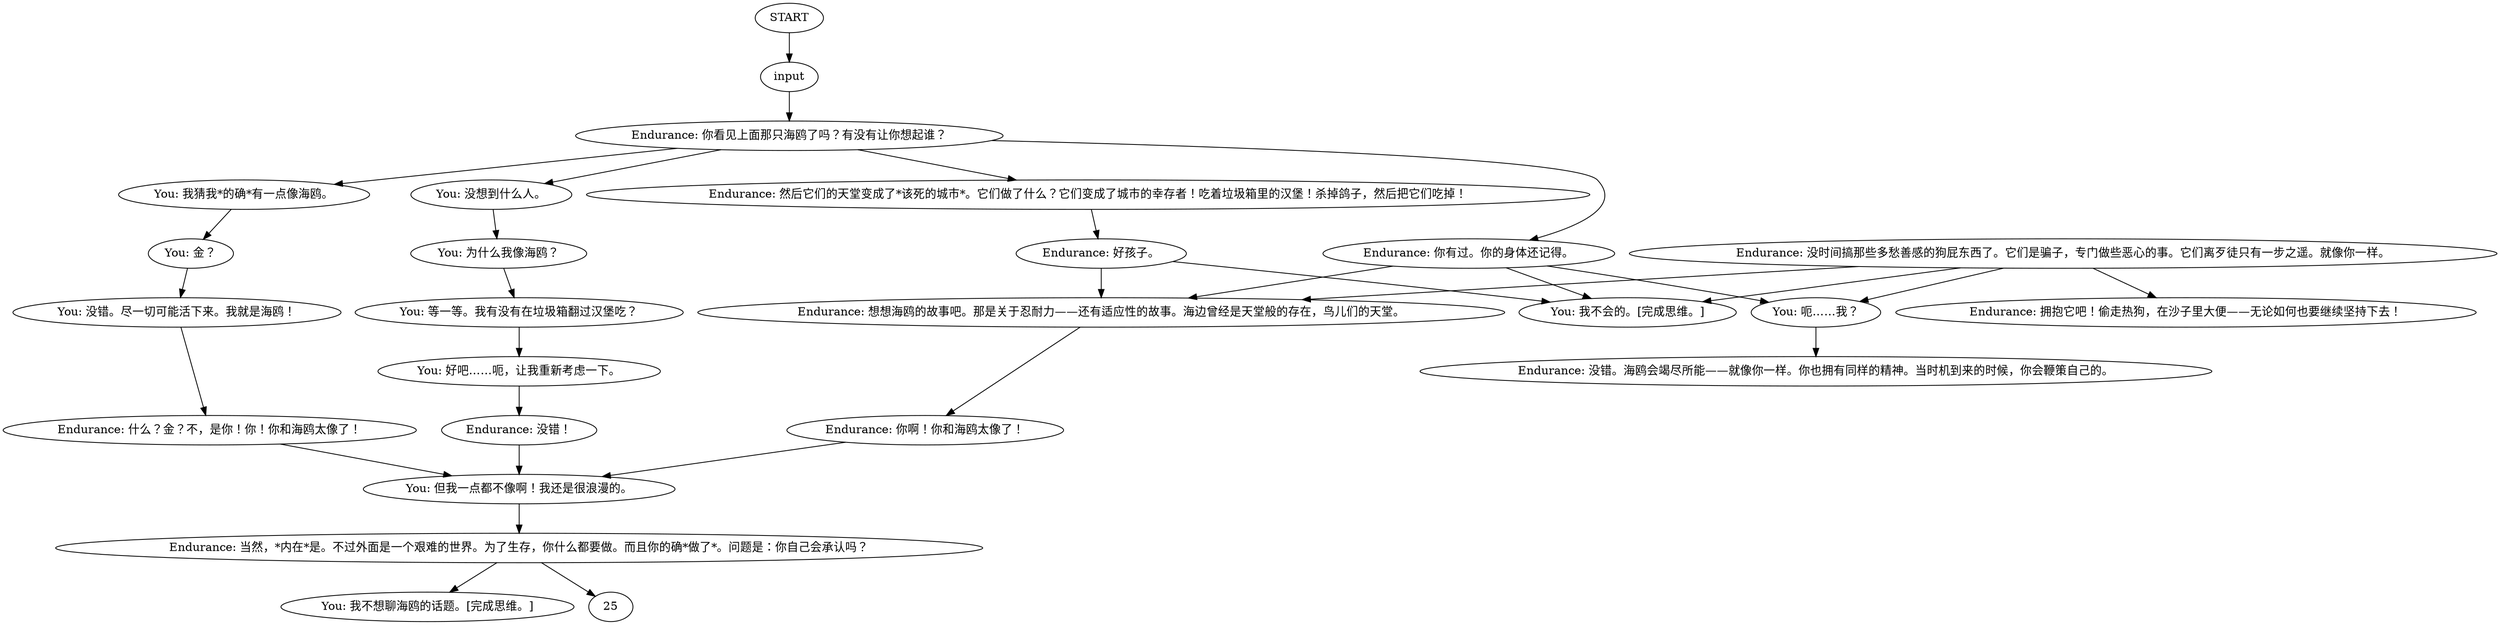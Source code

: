 # COAST ORB / seagull
# There is a seagull flying somewhere along the coast. The area there should have an afterthought orbital.
# ==================================================
digraph G {
	  0 [label="START"];
	  1 [label="input"];
	  2 [label="Endurance: 当然，*内在*是。不过外面是一个艰难的世界。为了生存，你什么都要做。而且你的确*做了*。问题是：你自己会承认吗？"];
	  3 [label="Endurance: 你看见上面那只海鸥了吗？有没有让你想起谁？"];
	  4 [label="Endurance: 没时间搞那些多愁善感的狗屁东西了。它们是骗子，专门做些恶心的事。它们离歹徒只有一步之遥。就像你一样。"];
	  5 [label="Endurance: 好孩子。"];
	  6 [label="Endurance: 没错！"];
	  7 [label="Endurance: 没错。海鸥会竭尽所能——就像你一样。你也拥有同样的精神。当时机到来的时候，你会鞭策自己的。"];
	  8 [label="You: 金？"];
	  9 [label="You: 我猜我*的确*有一点像海鸥。"];
	  10 [label="Endurance: 想想海鸥的故事吧。那是关于忍耐力——还有适应性的故事。海边曾经是天堂般的存在，鸟儿们的天堂。"];
	  11 [label="You: 等一等。我有没有在垃圾箱翻过汉堡吃？"];
	  12 [label="Endurance: 拥抱它吧！偷走热狗，在沙子里大便——无论如何也要继续坚持下去！"];
	  13 [label="Endurance: 什么？金？不，是你！你！你和海鸥太像了！"];
	  14 [label="You: 没错。尽一切可能活下来。我就是海鸥！"];
	  15 [label="You: 我不会的。[完成思维。]"];
	  16 [label="You: 我不想聊海鸥的话题。[完成思维。]"];
	  17 [label="Endurance: 然后它们的天堂变成了*该死的城市*。它们做了什么？它们变成了城市的幸存者！吃着垃圾箱里的汉堡！杀掉鸽子，然后把它们吃掉！"];
	  18 [label="Endurance: 你啊！你和海鸥太像了！"];
	  19 [label="You: 为什么我像海鸥？"];
	  20 [label="You: 但我一点都不像啊！我还是很浪漫的。"];
	  21 [label="You: 呃……我？"];
	  22 [label="You: 没想到什么人。"];
	  23 [label="Endurance: 你有过。你的身体还记得。"];
	  24 [label="You: 好吧……呃，让我重新考虑一下。"];
	  0 -> 1
	  1 -> 3
	  2 -> 16
	  2 -> 25
	  3 -> 9
	  3 -> 17
	  3 -> 22
	  3 -> 23
	  4 -> 10
	  4 -> 12
	  4 -> 21
	  4 -> 15
	  5 -> 10
	  5 -> 15
	  6 -> 20
	  8 -> 14
	  9 -> 8
	  10 -> 18
	  11 -> 24
	  13 -> 20
	  14 -> 13
	  17 -> 5
	  18 -> 20
	  19 -> 11
	  20 -> 2
	  21 -> 7
	  22 -> 19
	  23 -> 10
	  23 -> 21
	  23 -> 15
	  24 -> 6
}

